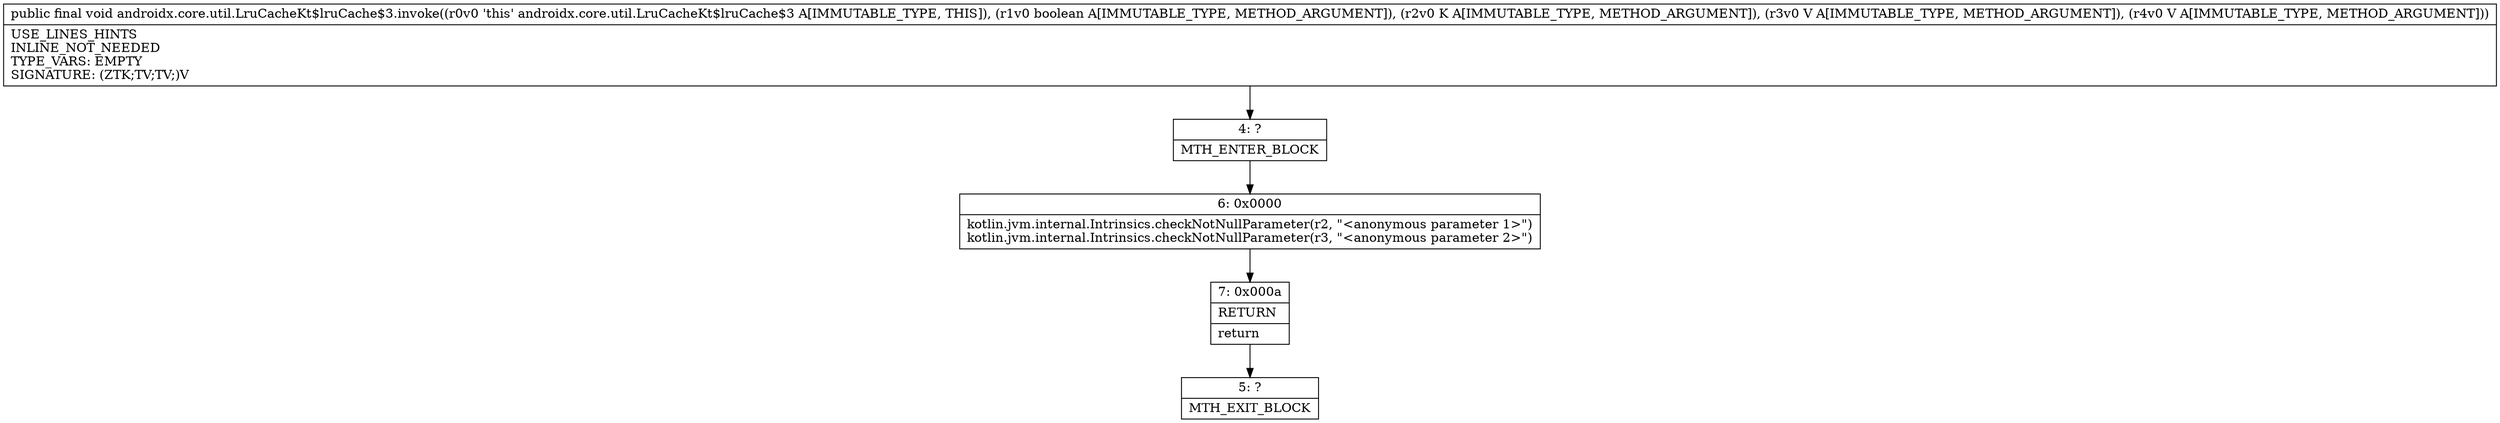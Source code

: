 digraph "CFG forandroidx.core.util.LruCacheKt$lruCache$3.invoke(ZLjava\/lang\/Object;Ljava\/lang\/Object;Ljava\/lang\/Object;)V" {
Node_4 [shape=record,label="{4\:\ ?|MTH_ENTER_BLOCK\l}"];
Node_6 [shape=record,label="{6\:\ 0x0000|kotlin.jvm.internal.Intrinsics.checkNotNullParameter(r2, \"\<anonymous parameter 1\>\")\lkotlin.jvm.internal.Intrinsics.checkNotNullParameter(r3, \"\<anonymous parameter 2\>\")\l}"];
Node_7 [shape=record,label="{7\:\ 0x000a|RETURN\l|return\l}"];
Node_5 [shape=record,label="{5\:\ ?|MTH_EXIT_BLOCK\l}"];
MethodNode[shape=record,label="{public final void androidx.core.util.LruCacheKt$lruCache$3.invoke((r0v0 'this' androidx.core.util.LruCacheKt$lruCache$3 A[IMMUTABLE_TYPE, THIS]), (r1v0 boolean A[IMMUTABLE_TYPE, METHOD_ARGUMENT]), (r2v0 K A[IMMUTABLE_TYPE, METHOD_ARGUMENT]), (r3v0 V A[IMMUTABLE_TYPE, METHOD_ARGUMENT]), (r4v0 V A[IMMUTABLE_TYPE, METHOD_ARGUMENT]))  | USE_LINES_HINTS\lINLINE_NOT_NEEDED\lTYPE_VARS: EMPTY\lSIGNATURE: (ZTK;TV;TV;)V\l}"];
MethodNode -> Node_4;Node_4 -> Node_6;
Node_6 -> Node_7;
Node_7 -> Node_5;
}

